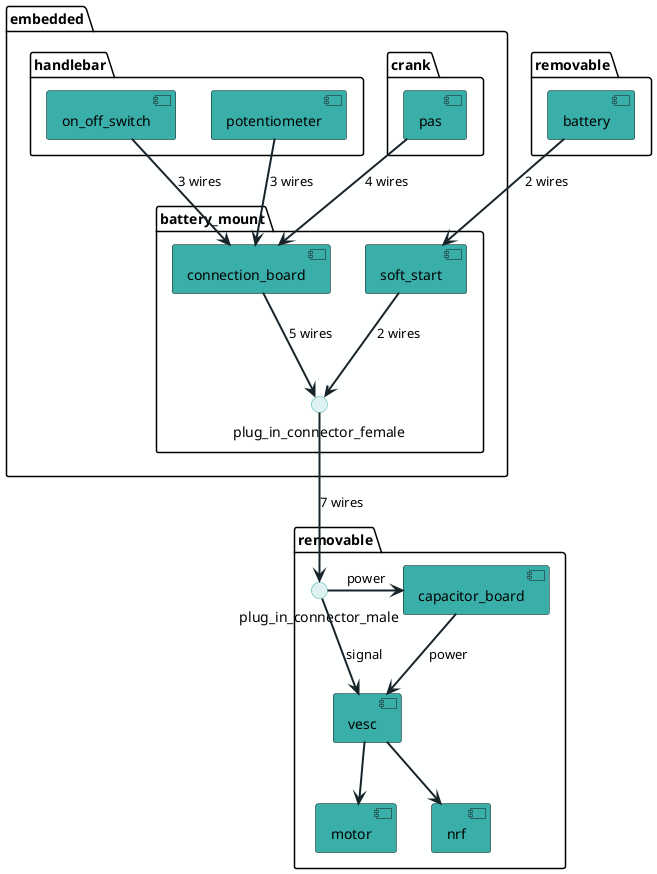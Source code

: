 @startuml

skinparam backgroundColor #FEFFFF

skinparam InterfaceBackgroundColor #DEF2F1
skinparam InterfaceBorderColor #3AAFA9

skinparam component {
  StartColor Black
  EndColor Black
  BackgroundColor #3AAFA9
  FontName Yu Gothic UI Semibold
  ArrowColor #17252A
  ArrowThickness 2
  ArrowFontName Yu Gothic UI Semibold
}

    package "removable" as battery_r {
        [battery]
    }

    package embedded {
        package crank {
            [pas]
        }
        
        package handlebar {
            [on_off_switch]
            [potentiometer]
        }
        package battery_mount {
            [soft_start]
            [connection_board]
            interface plug_in_connector_female
        }
        potentiometer --> connection_board : 3 wires
        pas --> connection_board : 4 wires
        on_off_switch --> connection_board : 3 wires
        connection_board --> plug_in_connector_female :  5 wires
    }
    
    package removable {
        interface plug_in_connector_male
        [vesc]
        [motor]
        [nrf]
        [capacitor_board]
        plug_in_connector_male -> capacitor_board : power             
        plug_in_connector_male -> vesc : signal
        capacitor_board --> vesc : power
        vesc --> motor
        vesc --> nrf
    } 
    
    battery --> soft_start : 2 wires
    soft_start --> plug_in_connector_female : 2 wires
    plug_in_connector_female --> plug_in_connector_male : 7 wires
@enduml
